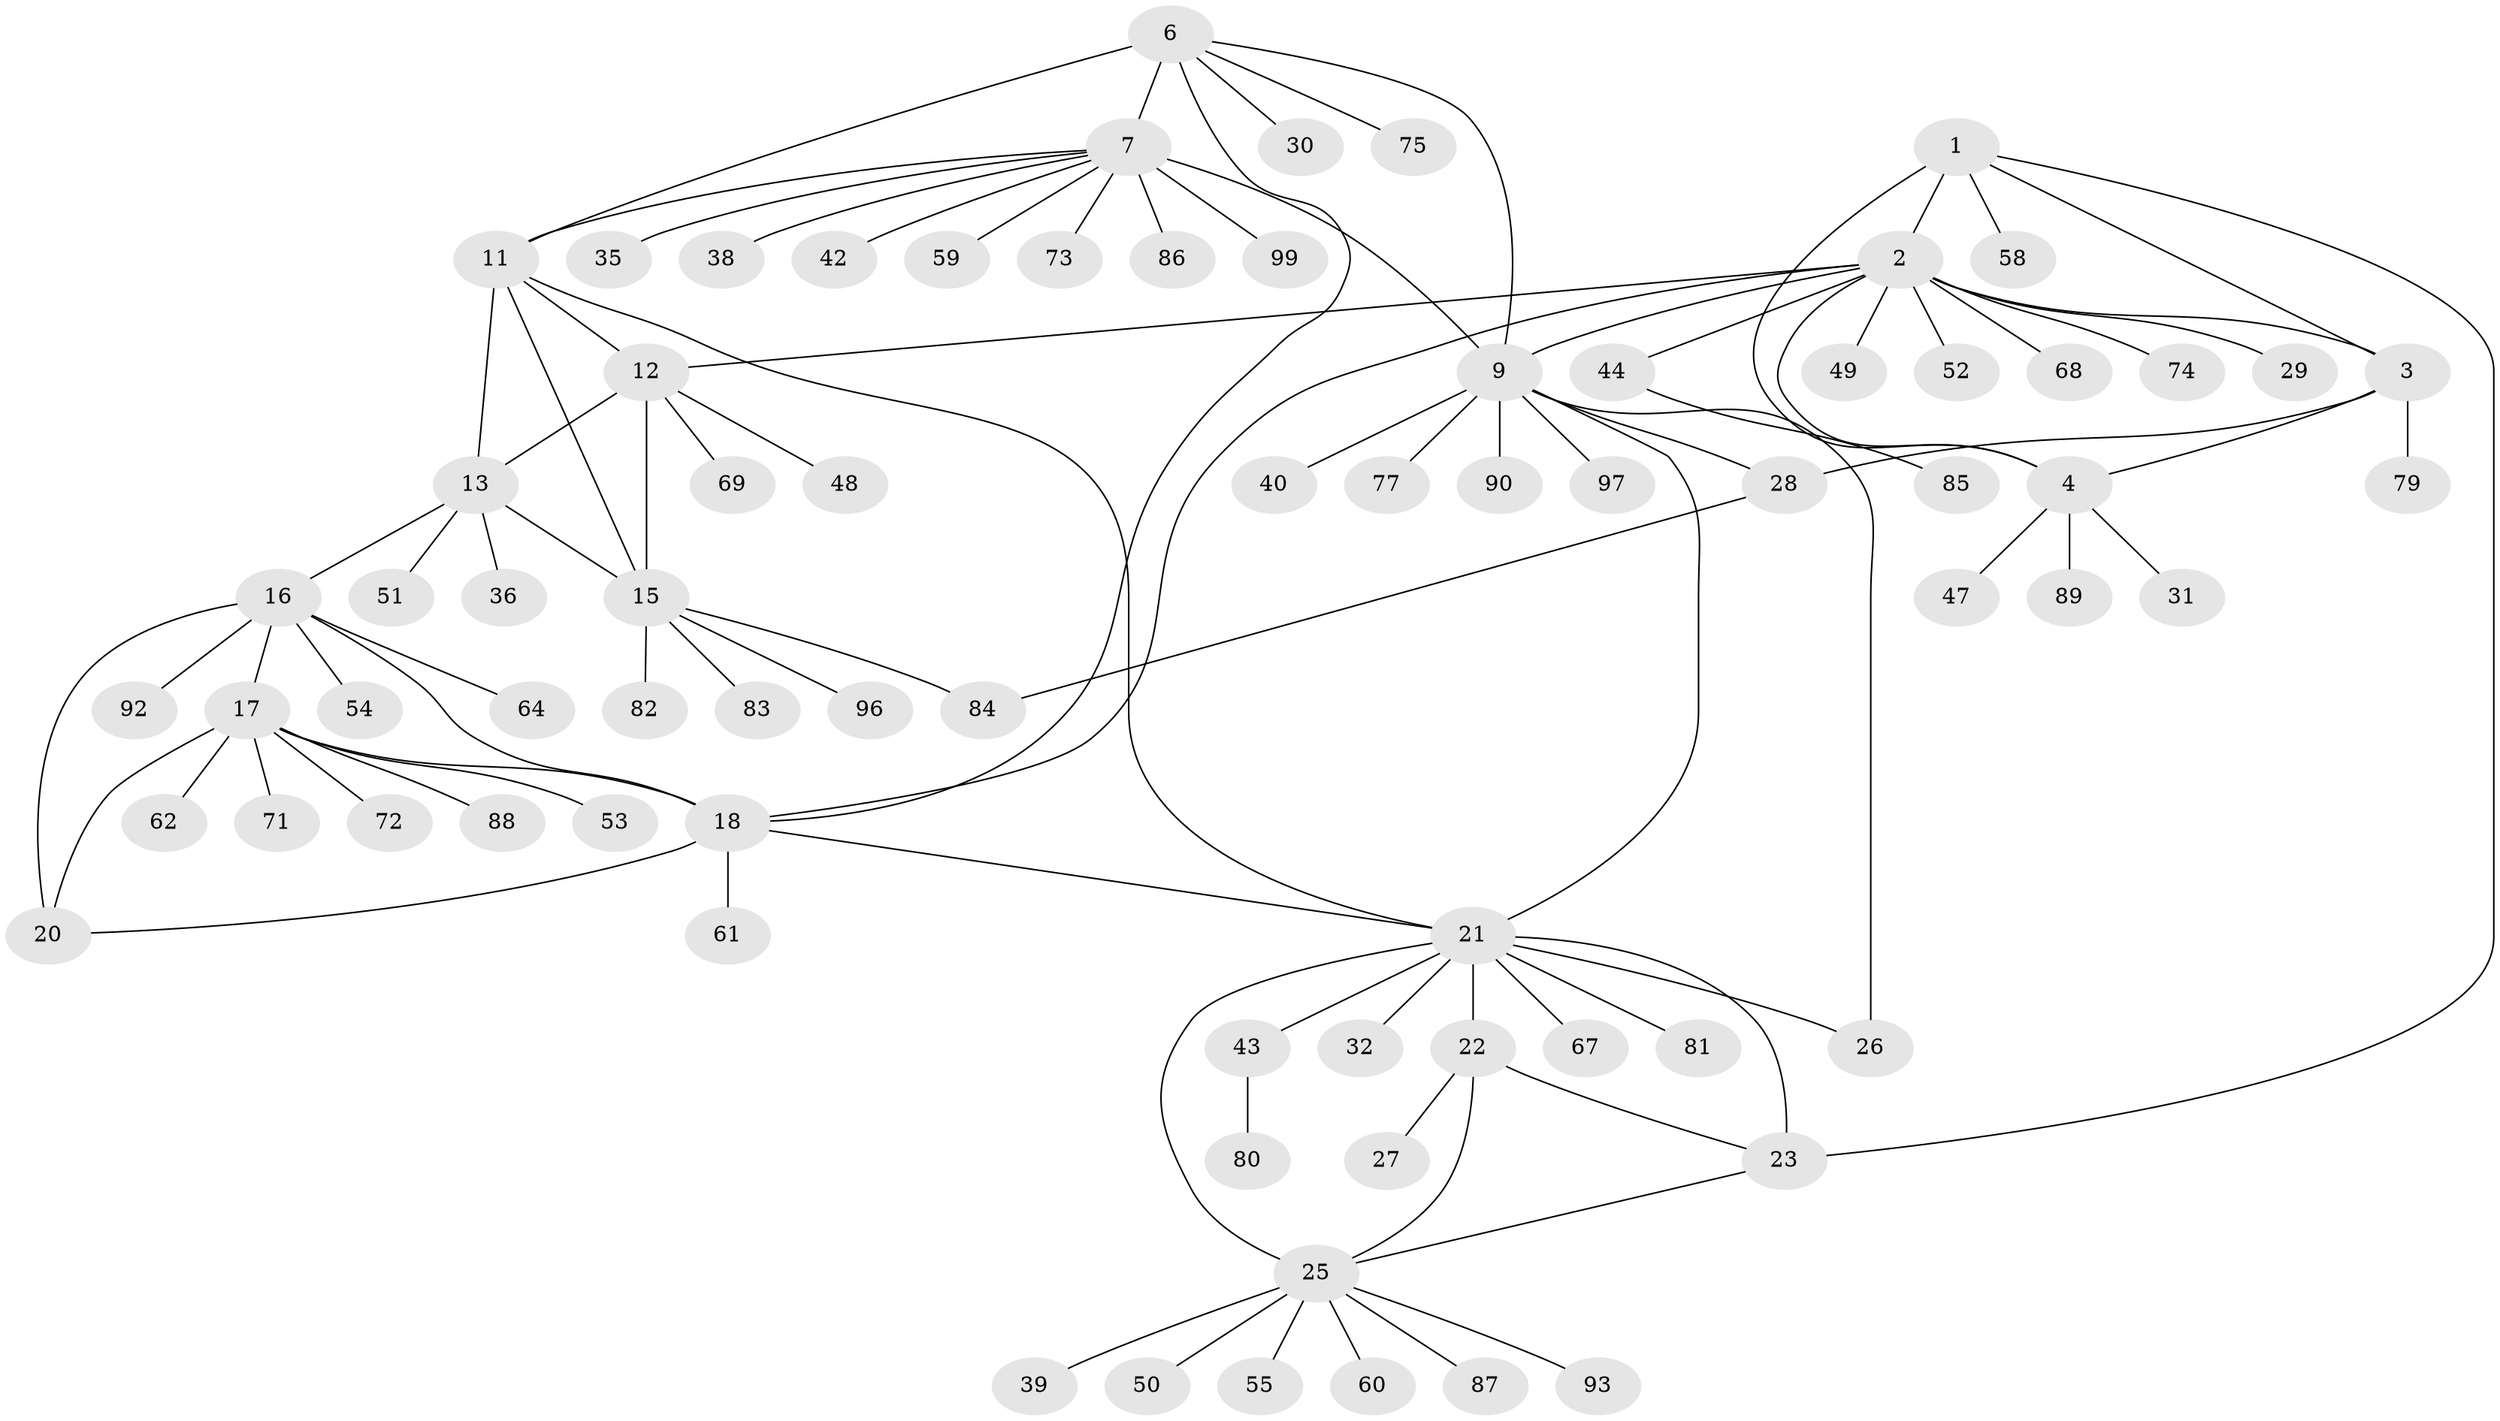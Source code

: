 // Generated by graph-tools (version 1.1) at 2025/52/02/27/25 19:52:15]
// undirected, 75 vertices, 97 edges
graph export_dot {
graph [start="1"]
  node [color=gray90,style=filled];
  1 [super="+66"];
  2 [super="+5"];
  3 [super="+46"];
  4 [super="+70"];
  6 [super="+10"];
  7 [super="+8"];
  9 [super="+34"];
  11 [super="+37"];
  12 [super="+14"];
  13 [super="+41"];
  15 [super="+63"];
  16 [super="+19"];
  17 [super="+56"];
  18;
  20;
  21 [super="+24"];
  22;
  23 [super="+45"];
  25 [super="+100"];
  26 [super="+91"];
  27;
  28 [super="+76"];
  29 [super="+33"];
  30;
  31;
  32;
  35;
  36;
  38;
  39;
  40;
  42 [super="+94"];
  43 [super="+78"];
  44 [super="+65"];
  47;
  48;
  49;
  50;
  51;
  52;
  53;
  54;
  55 [super="+57"];
  58;
  59;
  60;
  61;
  62;
  64;
  67;
  68;
  69 [super="+98"];
  71;
  72;
  73;
  74;
  75;
  77;
  79;
  80;
  81;
  82 [super="+95"];
  83;
  84;
  85;
  86;
  87;
  88;
  89;
  90;
  92;
  93;
  96;
  97;
  99;
  1 -- 2 [weight=2];
  1 -- 3;
  1 -- 4;
  1 -- 23;
  1 -- 58;
  2 -- 3 [weight=2];
  2 -- 4 [weight=2];
  2 -- 18;
  2 -- 29;
  2 -- 68;
  2 -- 9;
  2 -- 74;
  2 -- 44;
  2 -- 49;
  2 -- 52;
  2 -- 12;
  3 -- 4;
  3 -- 28;
  3 -- 79;
  4 -- 31;
  4 -- 47;
  4 -- 89;
  6 -- 7 [weight=4];
  6 -- 9 [weight=2];
  6 -- 11;
  6 -- 18;
  6 -- 75;
  6 -- 30;
  7 -- 9 [weight=2];
  7 -- 35;
  7 -- 38;
  7 -- 42;
  7 -- 86;
  7 -- 99;
  7 -- 73;
  7 -- 59;
  7 -- 11;
  9 -- 28;
  9 -- 40;
  9 -- 77;
  9 -- 90;
  9 -- 97;
  9 -- 21;
  9 -- 26;
  11 -- 12 [weight=2];
  11 -- 13;
  11 -- 15;
  11 -- 21;
  12 -- 13 [weight=2];
  12 -- 15 [weight=2];
  12 -- 48;
  12 -- 69;
  13 -- 15;
  13 -- 36;
  13 -- 51;
  13 -- 16;
  15 -- 82;
  15 -- 83;
  15 -- 84;
  15 -- 96;
  16 -- 17 [weight=2];
  16 -- 18 [weight=2];
  16 -- 20 [weight=2];
  16 -- 54;
  16 -- 64;
  16 -- 92;
  17 -- 18;
  17 -- 20;
  17 -- 53;
  17 -- 62;
  17 -- 71;
  17 -- 72;
  17 -- 88;
  18 -- 20;
  18 -- 21;
  18 -- 61;
  21 -- 22 [weight=2];
  21 -- 23 [weight=2];
  21 -- 25 [weight=2];
  21 -- 26;
  21 -- 43;
  21 -- 67;
  21 -- 32;
  21 -- 81;
  22 -- 23;
  22 -- 25;
  22 -- 27;
  23 -- 25;
  25 -- 39;
  25 -- 50;
  25 -- 55;
  25 -- 60;
  25 -- 87;
  25 -- 93;
  28 -- 84;
  43 -- 80;
  44 -- 85;
}
